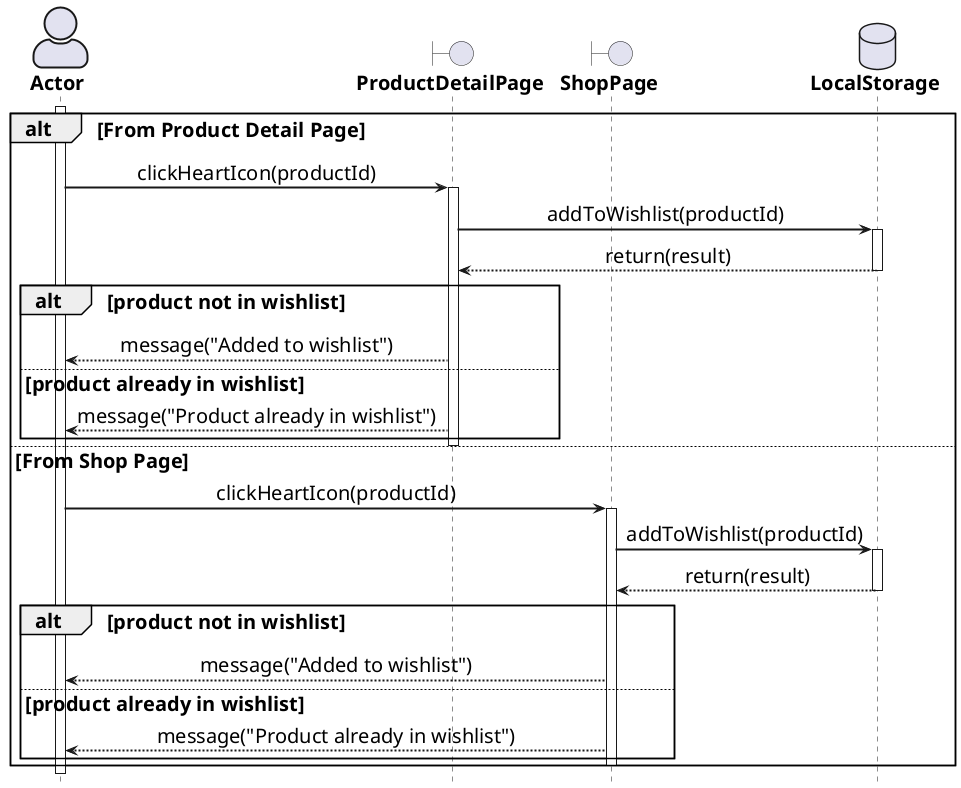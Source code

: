 @startuml

' General configuration
skinparam defaultFontSize 20
' skinparam maxMessageSize 60
skinparam sequenceMessageAlign center

' Actor style configuration
skinparam actorStyle awesome

' Arrow and border thickness configuration
skinparam {
    ArrowThickness 2
    ParticipantBorderThickness 2
    ActorBorderThickness 2
    LifeLineBorderThickness 2
    ActivationBorderThickness 2
}

' Life line color configuration
skinparam LifeLineBorderColor black

' Font style configuration for components
skinparam {
    actorFontStyle bold
    boundaryFontStyle bold
    controlFontStyle bold
    entityFontStyle bold
    databaseFontStyle bold
}

' Define components
actor "Actor" as actor
boundary "ProductDetailPage" as detailPage
boundary "ShopPage" as shopPage
database "LocalStorage" as localStorage

' Start processing flow
activate actor

alt From Product Detail Page
    actor -> detailPage: clickHeartIcon(productId)
    activate detailPage
    detailPage -> localStorage: addToWishlist(productId)
    activate localStorage
    localStorage --> detailPage: return(result)
    deactivate localStorage
    alt product not in wishlist
        detailPage --> actor: message("Added to wishlist")
    else product already in wishlist
        detailPage --> actor: message("Product already in wishlist")
    end
    deactivate localStorage
    deactivate detailPage

else From Shop Page
    actor -> shopPage: clickHeartIcon(productId)
    activate shopPage
    shopPage -> localStorage: addToWishlist(productId)
    activate localStorage
    localStorage --> shopPage: return(result)
    deactivate localStorage
    alt product not in wishlist
        shopPage --> actor: message("Added to wishlist")
    else product already in wishlist
        shopPage --> actor: message("Product already in wishlist")
    end
    deactivate localStorage
    deactivate shopPage
end

hide footbox
@enduml